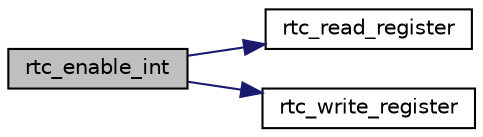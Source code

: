 digraph "rtc_enable_int"
{
 // LATEX_PDF_SIZE
  edge [fontname="Helvetica",fontsize="10",labelfontname="Helvetica",labelfontsize="10"];
  node [fontname="Helvetica",fontsize="10",shape=record];
  rankdir="LR";
  Node1 [label="rtc_enable_int",height=0.2,width=0.4,color="black", fillcolor="grey75", style="filled", fontcolor="black",tooltip="Enables a type of interrupt with the given configuration."];
  Node1 -> Node2 [color="midnightblue",fontsize="10",style="solid",fontname="Helvetica"];
  Node2 [label="rtc_read_register",height=0.2,width=0.4,color="black", fillcolor="white", style="filled",URL="$group__rtc.html#gaeb22f43773d6e29365a07f7f847dfbb9",tooltip="Reads data from a RTC register."];
  Node1 -> Node3 [color="midnightblue",fontsize="10",style="solid",fontname="Helvetica"];
  Node3 [label="rtc_write_register",height=0.2,width=0.4,color="black", fillcolor="white", style="filled",URL="$group__rtc.html#ga30aa093c07ae9ee5626c2a50a40641d1",tooltip="Writes data to a RTC register."];
}
